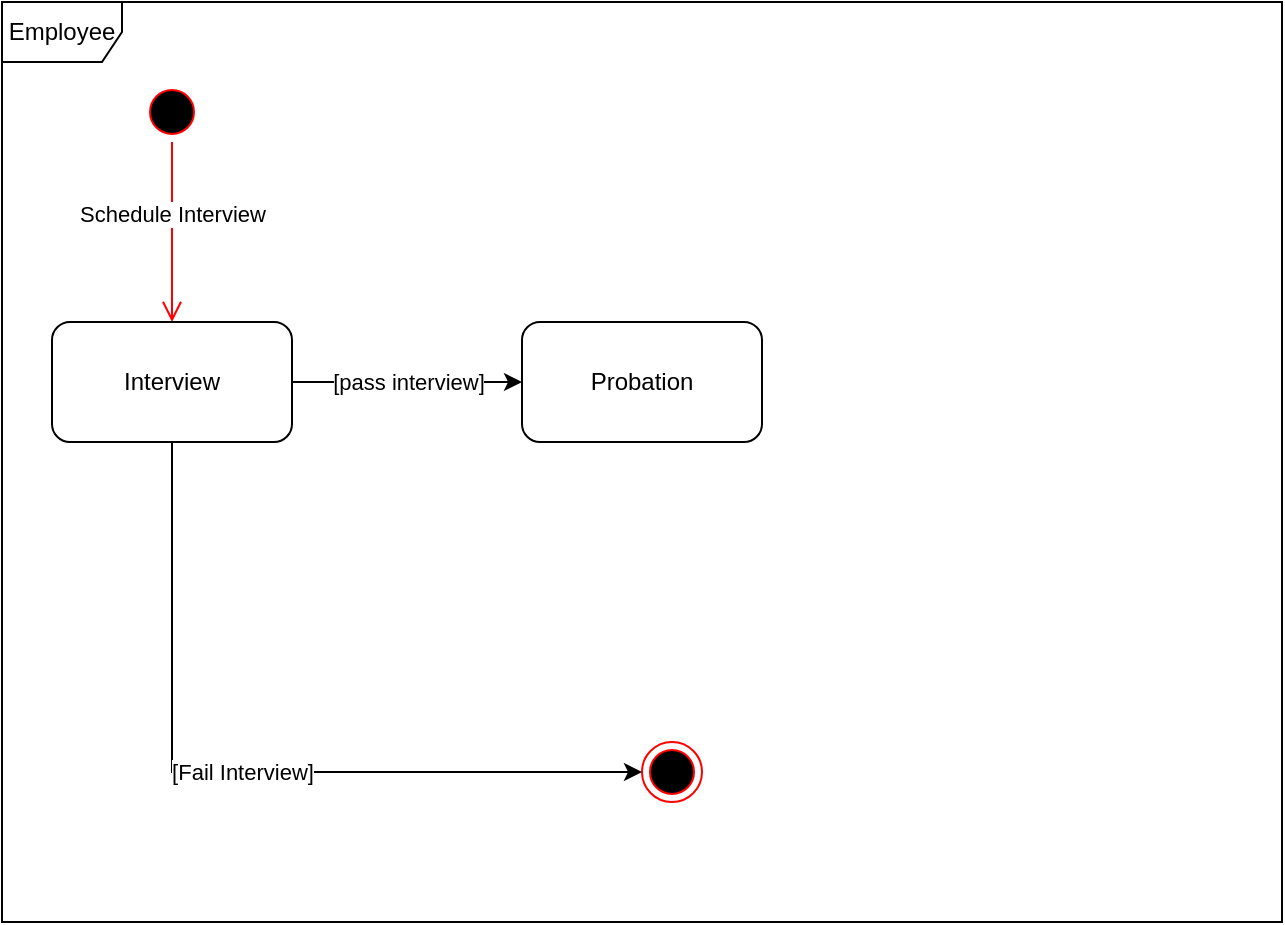 <mxfile version="15.7.0" type="github">
  <diagram id="l3Clw31GvY2ZpdcvtHla" name="Page-1">
    <mxGraphModel dx="1038" dy="547" grid="1" gridSize="10" guides="1" tooltips="1" connect="1" arrows="1" fold="1" page="1" pageScale="1" pageWidth="827" pageHeight="1169" math="0" shadow="0">
      <root>
        <mxCell id="0" />
        <mxCell id="1" parent="0" />
        <mxCell id="1mJJuBnffCzErpvquc3s-1" value="Employee" style="shape=umlFrame;whiteSpace=wrap;html=1;" vertex="1" parent="1">
          <mxGeometry x="150" y="40" width="640" height="460" as="geometry" />
        </mxCell>
        <mxCell id="1mJJuBnffCzErpvquc3s-2" value="" style="ellipse;html=1;shape=startState;fillColor=#000000;strokeColor=#ff0000;" vertex="1" parent="1">
          <mxGeometry x="220" y="80" width="30" height="30" as="geometry" />
        </mxCell>
        <mxCell id="1mJJuBnffCzErpvquc3s-3" value="Schedule Interview" style="edgeStyle=orthogonalEdgeStyle;html=1;verticalAlign=bottom;endArrow=open;endSize=8;strokeColor=#ff0000;rounded=0;entryX=0.5;entryY=0;entryDx=0;entryDy=0;" edge="1" source="1mJJuBnffCzErpvquc3s-2" parent="1" target="1mJJuBnffCzErpvquc3s-5">
          <mxGeometry relative="1" as="geometry">
            <mxPoint x="415" y="330" as="targetPoint" />
          </mxGeometry>
        </mxCell>
        <mxCell id="1mJJuBnffCzErpvquc3s-4" value="" style="ellipse;html=1;shape=endState;fillColor=#000000;strokeColor=#ff0000;" vertex="1" parent="1">
          <mxGeometry x="470" y="410" width="30" height="30" as="geometry" />
        </mxCell>
        <mxCell id="1mJJuBnffCzErpvquc3s-10" value="[pass interview]" style="edgeStyle=orthogonalEdgeStyle;rounded=0;orthogonalLoop=1;jettySize=auto;html=1;" edge="1" parent="1" source="1mJJuBnffCzErpvquc3s-5" target="1mJJuBnffCzErpvquc3s-9">
          <mxGeometry relative="1" as="geometry" />
        </mxCell>
        <mxCell id="1mJJuBnffCzErpvquc3s-14" value="[Fail Interview]" style="edgeStyle=orthogonalEdgeStyle;rounded=0;orthogonalLoop=1;jettySize=auto;html=1;exitX=0.5;exitY=1;exitDx=0;exitDy=0;entryX=0;entryY=0.5;entryDx=0;entryDy=0;" edge="1" parent="1" source="1mJJuBnffCzErpvquc3s-5" target="1mJJuBnffCzErpvquc3s-4">
          <mxGeometry relative="1" as="geometry" />
        </mxCell>
        <mxCell id="1mJJuBnffCzErpvquc3s-5" value="Interview" style="rounded=1;whiteSpace=wrap;html=1;" vertex="1" parent="1">
          <mxGeometry x="175" y="200" width="120" height="60" as="geometry" />
        </mxCell>
        <mxCell id="1mJJuBnffCzErpvquc3s-9" value="Probation" style="whiteSpace=wrap;html=1;rounded=1;" vertex="1" parent="1">
          <mxGeometry x="410" y="200" width="120" height="60" as="geometry" />
        </mxCell>
      </root>
    </mxGraphModel>
  </diagram>
</mxfile>
